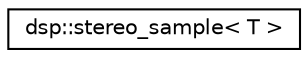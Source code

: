 digraph "Graphical Class Hierarchy"
{
  edge [fontname="Helvetica",fontsize="10",labelfontname="Helvetica",labelfontsize="10"];
  node [fontname="Helvetica",fontsize="10",shape=record];
  rankdir="LR";
  Node1 [label="dsp::stereo_sample\< T \>",height=0.2,width=0.4,color="black", fillcolor="white", style="filled",URL="$structdsp_1_1stereo__sample.html"];
}
